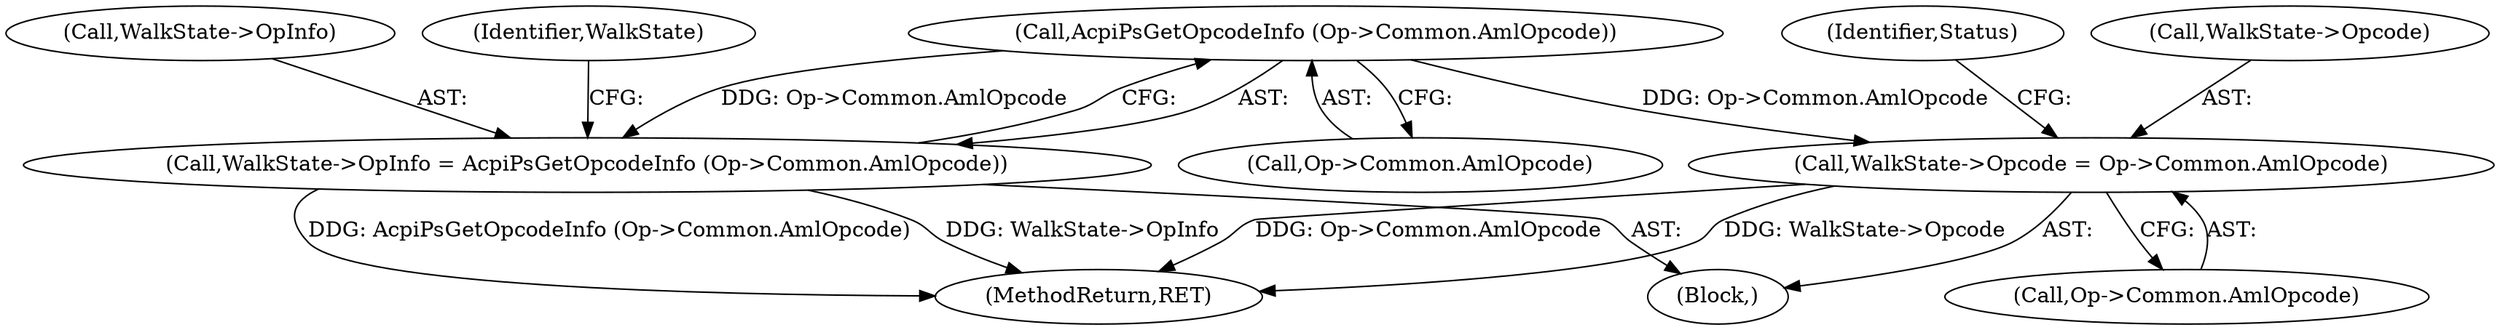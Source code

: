 digraph "0_acpica_4a0243ecb4c94e2d73510d096c5ea4d0711fc6c0@pointer" {
"1000139" [label="(Call,AcpiPsGetOpcodeInfo (Op->Common.AmlOpcode))"];
"1000135" [label="(Call,WalkState->OpInfo = AcpiPsGetOpcodeInfo (Op->Common.AmlOpcode))"];
"1000145" [label="(Call,WalkState->Opcode = Op->Common.AmlOpcode)"];
"1000146" [label="(Call,WalkState->Opcode)"];
"1000139" [label="(Call,AcpiPsGetOpcodeInfo (Op->Common.AmlOpcode))"];
"1000129" [label="(Block,)"];
"1000155" [label="(Identifier,Status)"];
"1000140" [label="(Call,Op->Common.AmlOpcode)"];
"1000145" [label="(Call,WalkState->Opcode = Op->Common.AmlOpcode)"];
"1000265" [label="(MethodReturn,RET)"];
"1000136" [label="(Call,WalkState->OpInfo)"];
"1000149" [label="(Call,Op->Common.AmlOpcode)"];
"1000135" [label="(Call,WalkState->OpInfo = AcpiPsGetOpcodeInfo (Op->Common.AmlOpcode))"];
"1000147" [label="(Identifier,WalkState)"];
"1000139" -> "1000135"  [label="AST: "];
"1000139" -> "1000140"  [label="CFG: "];
"1000140" -> "1000139"  [label="AST: "];
"1000135" -> "1000139"  [label="CFG: "];
"1000139" -> "1000135"  [label="DDG: Op->Common.AmlOpcode"];
"1000139" -> "1000145"  [label="DDG: Op->Common.AmlOpcode"];
"1000135" -> "1000129"  [label="AST: "];
"1000136" -> "1000135"  [label="AST: "];
"1000147" -> "1000135"  [label="CFG: "];
"1000135" -> "1000265"  [label="DDG: AcpiPsGetOpcodeInfo (Op->Common.AmlOpcode)"];
"1000135" -> "1000265"  [label="DDG: WalkState->OpInfo"];
"1000145" -> "1000129"  [label="AST: "];
"1000145" -> "1000149"  [label="CFG: "];
"1000146" -> "1000145"  [label="AST: "];
"1000149" -> "1000145"  [label="AST: "];
"1000155" -> "1000145"  [label="CFG: "];
"1000145" -> "1000265"  [label="DDG: Op->Common.AmlOpcode"];
"1000145" -> "1000265"  [label="DDG: WalkState->Opcode"];
}
